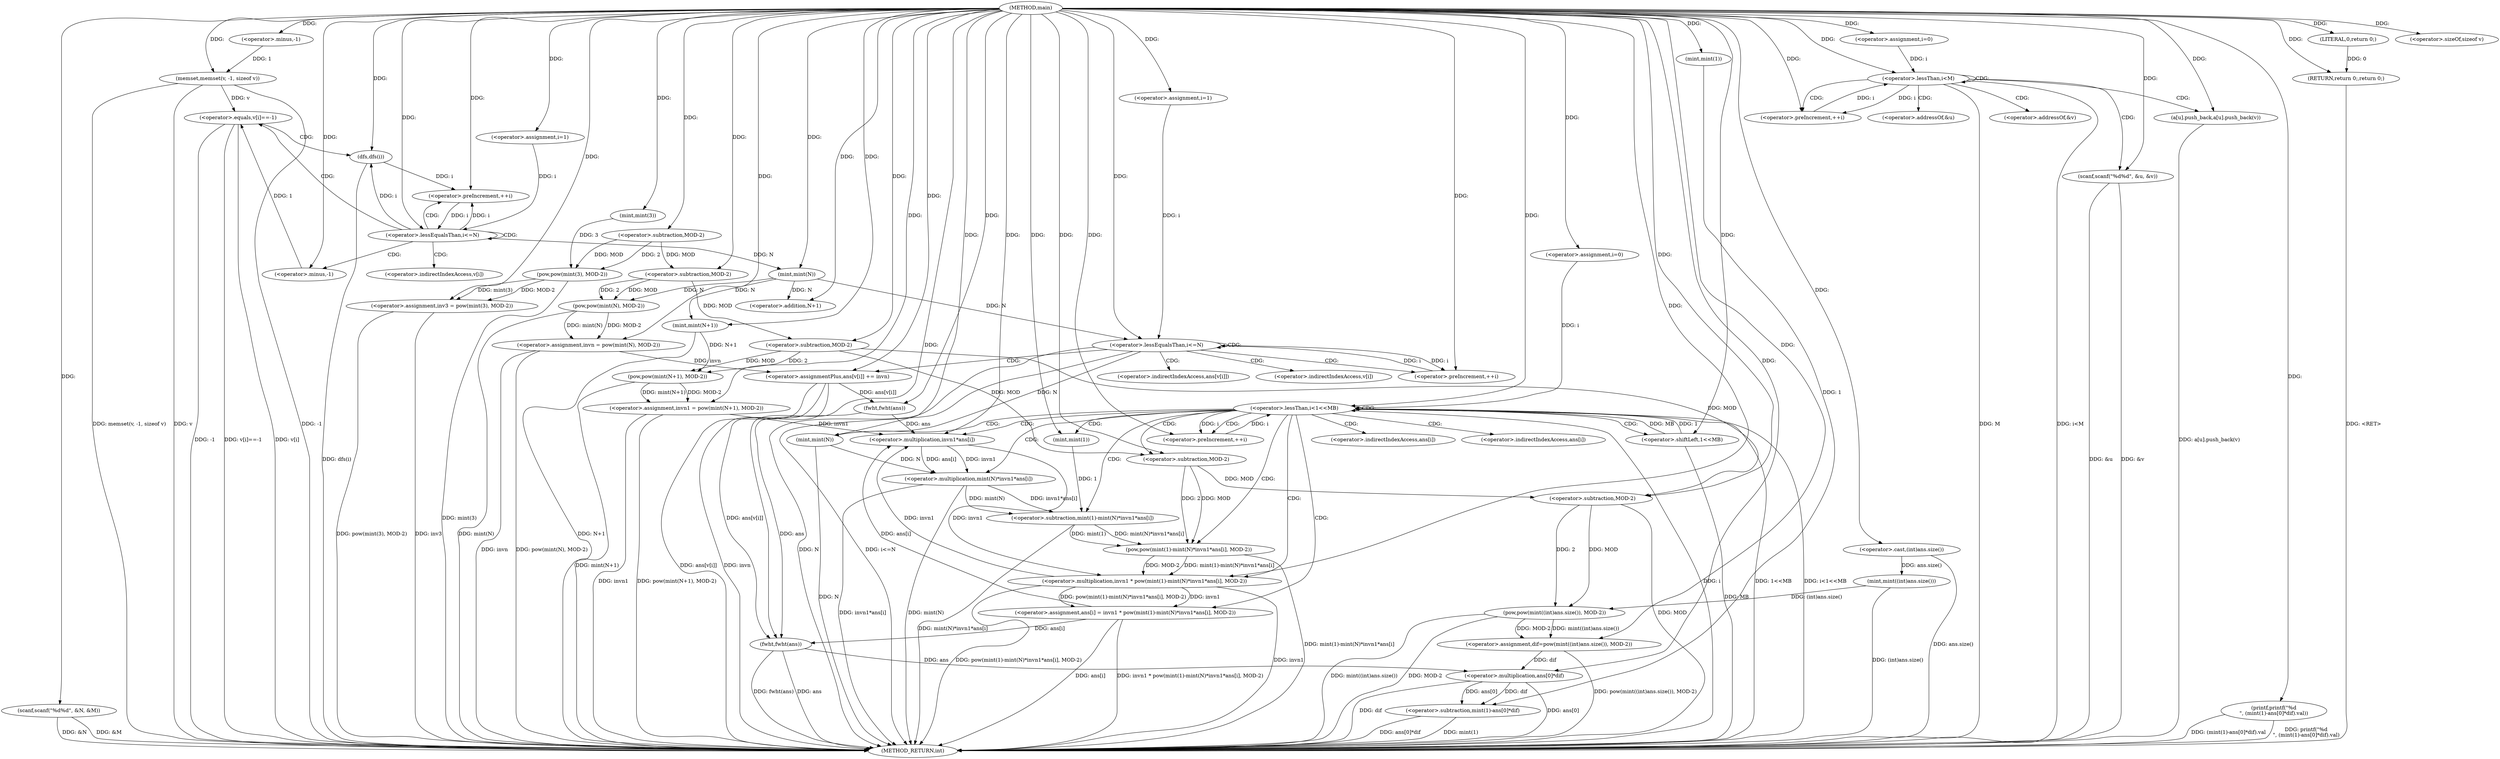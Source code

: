 digraph "main" {  
"1000384" [label = "(METHOD,main)" ]
"1000548" [label = "(METHOD_RETURN,int)" ]
"1000386" [label = "(scanf,scanf(\"%d%d\", &N, &M))" ]
"1000413" [label = "(memset,memset(v, -1, sizeof v))" ]
"1000440" [label = "(<operator>.assignment,inv3 = pow(mint(3), MOD-2))" ]
"1000449" [label = "(<operator>.assignment,invn = pow(mint(N), MOD-2))" ]
"1000458" [label = "(<operator>.assignment,invn1 = pow(mint(N+1), MOD-2))" ]
"1000485" [label = "(fwht,fwht(ans))" ]
"1000521" [label = "(fwht,fwht(ans))" ]
"1000524" [label = "(<operator>.assignment,dif=pow(mint((int)ans.size()), MOD-2))" ]
"1000534" [label = "(printf,printf(\"%d\n\", (mint(1)-ans[0]*dif).val))" ]
"1000546" [label = "(RETURN,return 0;,return 0;)" ]
"1000394" [label = "(<operator>.assignment,i=0)" ]
"1000397" [label = "(<operator>.lessThan,i<M)" ]
"1000400" [label = "(<operator>.preIncrement,++i)" ]
"1000421" [label = "(<operator>.assignment,i=1)" ]
"1000424" [label = "(<operator>.lessEqualsThan,i<=N)" ]
"1000427" [label = "(<operator>.preIncrement,++i)" ]
"1000470" [label = "(<operator>.assignment,i=1)" ]
"1000473" [label = "(<operator>.lessEqualsThan,i<=N)" ]
"1000476" [label = "(<operator>.preIncrement,++i)" ]
"1000478" [label = "(<operator>.assignmentPlus,ans[v[i]] += invn)" ]
"1000489" [label = "(<operator>.assignment,i=0)" ]
"1000492" [label = "(<operator>.lessThan,i<1<<MB)" ]
"1000497" [label = "(<operator>.preIncrement,++i)" ]
"1000547" [label = "(LITERAL,0,return 0;)" ]
"1000405" [label = "(scanf,scanf(\"%d%d\", &u, &v))" ]
"1000411" [label = "(a[u].push_back,a[u].push_back(v))" ]
"1000415" [label = "(<operator>.minus,-1)" ]
"1000417" [label = "(<operator>.sizeOf,sizeof v)" ]
"1000430" [label = "(<operator>.equals,v[i]==-1)" ]
"1000436" [label = "(dfs,dfs(i))" ]
"1000442" [label = "(pow,pow(mint(3), MOD-2))" ]
"1000451" [label = "(pow,pow(mint(N), MOD-2))" ]
"1000460" [label = "(pow,pow(mint(N+1), MOD-2))" ]
"1000500" [label = "(<operator>.assignment,ans[i] = invn1 * pow(mint(1)-mint(N)*invn1*ans[i], MOD-2))" ]
"1000526" [label = "(pow,pow(mint((int)ans.size()), MOD-2))" ]
"1000443" [label = "(mint,mint(3))" ]
"1000445" [label = "(<operator>.subtraction,MOD-2)" ]
"1000452" [label = "(mint,mint(N))" ]
"1000454" [label = "(<operator>.subtraction,MOD-2)" ]
"1000461" [label = "(mint,mint(N+1))" ]
"1000465" [label = "(<operator>.subtraction,MOD-2)" ]
"1000494" [label = "(<operator>.shiftLeft,1<<MB)" ]
"1000527" [label = "(mint,mint((int)ans.size()))" ]
"1000531" [label = "(<operator>.subtraction,MOD-2)" ]
"1000537" [label = "(<operator>.subtraction,mint(1)-ans[0]*dif)" ]
"1000434" [label = "(<operator>.minus,-1)" ]
"1000462" [label = "(<operator>.addition,N+1)" ]
"1000504" [label = "(<operator>.multiplication,invn1 * pow(mint(1)-mint(N)*invn1*ans[i], MOD-2))" ]
"1000528" [label = "(<operator>.cast,(int)ans.size())" ]
"1000538" [label = "(mint,mint(1))" ]
"1000540" [label = "(<operator>.multiplication,ans[0]*dif)" ]
"1000506" [label = "(pow,pow(mint(1)-mint(N)*invn1*ans[i], MOD-2))" ]
"1000507" [label = "(<operator>.subtraction,mint(1)-mint(N)*invn1*ans[i])" ]
"1000518" [label = "(<operator>.subtraction,MOD-2)" ]
"1000508" [label = "(mint,mint(1))" ]
"1000510" [label = "(<operator>.multiplication,mint(N)*invn1*ans[i])" ]
"1000511" [label = "(mint,mint(N))" ]
"1000513" [label = "(<operator>.multiplication,invn1*ans[i])" ]
"1000479" [label = "(<operator>.indirectIndexAccess,ans[v[i]])" ]
"1000407" [label = "(<operator>.addressOf,&u)" ]
"1000409" [label = "(<operator>.addressOf,&v)" ]
"1000431" [label = "(<operator>.indirectIndexAccess,v[i])" ]
"1000481" [label = "(<operator>.indirectIndexAccess,v[i])" ]
"1000501" [label = "(<operator>.indirectIndexAccess,ans[i])" ]
"1000515" [label = "(<operator>.indirectIndexAccess,ans[i])" ]
  "1000546" -> "1000548"  [ label = "DDG: <RET>"] 
  "1000386" -> "1000548"  [ label = "DDG: &N"] 
  "1000386" -> "1000548"  [ label = "DDG: &M"] 
  "1000397" -> "1000548"  [ label = "DDG: M"] 
  "1000397" -> "1000548"  [ label = "DDG: i<M"] 
  "1000413" -> "1000548"  [ label = "DDG: v"] 
  "1000413" -> "1000548"  [ label = "DDG: -1"] 
  "1000413" -> "1000548"  [ label = "DDG: memset(v, -1, sizeof v)"] 
  "1000440" -> "1000548"  [ label = "DDG: inv3"] 
  "1000442" -> "1000548"  [ label = "DDG: mint(3)"] 
  "1000440" -> "1000548"  [ label = "DDG: pow(mint(3), MOD-2)"] 
  "1000449" -> "1000548"  [ label = "DDG: invn"] 
  "1000451" -> "1000548"  [ label = "DDG: mint(N)"] 
  "1000449" -> "1000548"  [ label = "DDG: pow(mint(N), MOD-2)"] 
  "1000458" -> "1000548"  [ label = "DDG: invn1"] 
  "1000461" -> "1000548"  [ label = "DDG: N+1"] 
  "1000460" -> "1000548"  [ label = "DDG: mint(N+1)"] 
  "1000458" -> "1000548"  [ label = "DDG: pow(mint(N+1), MOD-2)"] 
  "1000473" -> "1000548"  [ label = "DDG: N"] 
  "1000473" -> "1000548"  [ label = "DDG: i<=N"] 
  "1000492" -> "1000548"  [ label = "DDG: i"] 
  "1000492" -> "1000548"  [ label = "DDG: 1<<MB"] 
  "1000492" -> "1000548"  [ label = "DDG: i<1<<MB"] 
  "1000521" -> "1000548"  [ label = "DDG: ans"] 
  "1000521" -> "1000548"  [ label = "DDG: fwht(ans)"] 
  "1000528" -> "1000548"  [ label = "DDG: ans.size()"] 
  "1000527" -> "1000548"  [ label = "DDG: (int)ans.size()"] 
  "1000526" -> "1000548"  [ label = "DDG: mint((int)ans.size())"] 
  "1000531" -> "1000548"  [ label = "DDG: MOD"] 
  "1000526" -> "1000548"  [ label = "DDG: MOD-2"] 
  "1000524" -> "1000548"  [ label = "DDG: pow(mint((int)ans.size()), MOD-2)"] 
  "1000537" -> "1000548"  [ label = "DDG: mint(1)"] 
  "1000540" -> "1000548"  [ label = "DDG: ans[0]"] 
  "1000540" -> "1000548"  [ label = "DDG: dif"] 
  "1000537" -> "1000548"  [ label = "DDG: ans[0]*dif"] 
  "1000534" -> "1000548"  [ label = "DDG: (mint(1)-ans[0]*dif).val"] 
  "1000534" -> "1000548"  [ label = "DDG: printf(\"%d\n\", (mint(1)-ans[0]*dif).val)"] 
  "1000500" -> "1000548"  [ label = "DDG: ans[i]"] 
  "1000504" -> "1000548"  [ label = "DDG: invn1"] 
  "1000511" -> "1000548"  [ label = "DDG: N"] 
  "1000510" -> "1000548"  [ label = "DDG: mint(N)"] 
  "1000510" -> "1000548"  [ label = "DDG: invn1*ans[i]"] 
  "1000507" -> "1000548"  [ label = "DDG: mint(N)*invn1*ans[i]"] 
  "1000506" -> "1000548"  [ label = "DDG: mint(1)-mint(N)*invn1*ans[i]"] 
  "1000504" -> "1000548"  [ label = "DDG: pow(mint(1)-mint(N)*invn1*ans[i], MOD-2)"] 
  "1000500" -> "1000548"  [ label = "DDG: invn1 * pow(mint(1)-mint(N)*invn1*ans[i], MOD-2)"] 
  "1000478" -> "1000548"  [ label = "DDG: ans[v[i]]"] 
  "1000478" -> "1000548"  [ label = "DDG: invn"] 
  "1000430" -> "1000548"  [ label = "DDG: v[i]"] 
  "1000430" -> "1000548"  [ label = "DDG: -1"] 
  "1000430" -> "1000548"  [ label = "DDG: v[i]==-1"] 
  "1000436" -> "1000548"  [ label = "DDG: dfs(i)"] 
  "1000405" -> "1000548"  [ label = "DDG: &u"] 
  "1000405" -> "1000548"  [ label = "DDG: &v"] 
  "1000411" -> "1000548"  [ label = "DDG: a[u].push_back(v)"] 
  "1000494" -> "1000548"  [ label = "DDG: MB"] 
  "1000384" -> "1000386"  [ label = "DDG: "] 
  "1000442" -> "1000440"  [ label = "DDG: mint(3)"] 
  "1000442" -> "1000440"  [ label = "DDG: MOD-2"] 
  "1000451" -> "1000449"  [ label = "DDG: mint(N)"] 
  "1000451" -> "1000449"  [ label = "DDG: MOD-2"] 
  "1000460" -> "1000458"  [ label = "DDG: mint(N+1)"] 
  "1000460" -> "1000458"  [ label = "DDG: MOD-2"] 
  "1000526" -> "1000524"  [ label = "DDG: MOD-2"] 
  "1000526" -> "1000524"  [ label = "DDG: mint((int)ans.size())"] 
  "1000547" -> "1000546"  [ label = "DDG: 0"] 
  "1000384" -> "1000546"  [ label = "DDG: "] 
  "1000384" -> "1000394"  [ label = "DDG: "] 
  "1000384" -> "1000413"  [ label = "DDG: "] 
  "1000415" -> "1000413"  [ label = "DDG: 1"] 
  "1000384" -> "1000421"  [ label = "DDG: "] 
  "1000384" -> "1000440"  [ label = "DDG: "] 
  "1000384" -> "1000449"  [ label = "DDG: "] 
  "1000384" -> "1000458"  [ label = "DDG: "] 
  "1000384" -> "1000470"  [ label = "DDG: "] 
  "1000449" -> "1000478"  [ label = "DDG: invn"] 
  "1000384" -> "1000478"  [ label = "DDG: "] 
  "1000478" -> "1000485"  [ label = "DDG: ans[v[i]]"] 
  "1000384" -> "1000485"  [ label = "DDG: "] 
  "1000384" -> "1000489"  [ label = "DDG: "] 
  "1000485" -> "1000521"  [ label = "DDG: ans"] 
  "1000500" -> "1000521"  [ label = "DDG: ans[i]"] 
  "1000478" -> "1000521"  [ label = "DDG: ans[v[i]]"] 
  "1000384" -> "1000521"  [ label = "DDG: "] 
  "1000384" -> "1000524"  [ label = "DDG: "] 
  "1000384" -> "1000534"  [ label = "DDG: "] 
  "1000384" -> "1000547"  [ label = "DDG: "] 
  "1000394" -> "1000397"  [ label = "DDG: i"] 
  "1000400" -> "1000397"  [ label = "DDG: i"] 
  "1000384" -> "1000397"  [ label = "DDG: "] 
  "1000397" -> "1000400"  [ label = "DDG: i"] 
  "1000384" -> "1000400"  [ label = "DDG: "] 
  "1000384" -> "1000405"  [ label = "DDG: "] 
  "1000384" -> "1000415"  [ label = "DDG: "] 
  "1000384" -> "1000417"  [ label = "DDG: "] 
  "1000421" -> "1000424"  [ label = "DDG: i"] 
  "1000427" -> "1000424"  [ label = "DDG: i"] 
  "1000384" -> "1000424"  [ label = "DDG: "] 
  "1000424" -> "1000427"  [ label = "DDG: i"] 
  "1000436" -> "1000427"  [ label = "DDG: i"] 
  "1000384" -> "1000427"  [ label = "DDG: "] 
  "1000443" -> "1000442"  [ label = "DDG: 3"] 
  "1000445" -> "1000442"  [ label = "DDG: MOD"] 
  "1000445" -> "1000442"  [ label = "DDG: 2"] 
  "1000452" -> "1000451"  [ label = "DDG: N"] 
  "1000454" -> "1000451"  [ label = "DDG: MOD"] 
  "1000454" -> "1000451"  [ label = "DDG: 2"] 
  "1000461" -> "1000460"  [ label = "DDG: N+1"] 
  "1000465" -> "1000460"  [ label = "DDG: 2"] 
  "1000465" -> "1000460"  [ label = "DDG: MOD"] 
  "1000470" -> "1000473"  [ label = "DDG: i"] 
  "1000476" -> "1000473"  [ label = "DDG: i"] 
  "1000384" -> "1000473"  [ label = "DDG: "] 
  "1000452" -> "1000473"  [ label = "DDG: N"] 
  "1000473" -> "1000476"  [ label = "DDG: i"] 
  "1000384" -> "1000476"  [ label = "DDG: "] 
  "1000489" -> "1000492"  [ label = "DDG: i"] 
  "1000497" -> "1000492"  [ label = "DDG: i"] 
  "1000384" -> "1000492"  [ label = "DDG: "] 
  "1000494" -> "1000492"  [ label = "DDG: MB"] 
  "1000494" -> "1000492"  [ label = "DDG: 1"] 
  "1000492" -> "1000497"  [ label = "DDG: i"] 
  "1000384" -> "1000497"  [ label = "DDG: "] 
  "1000504" -> "1000500"  [ label = "DDG: invn1"] 
  "1000504" -> "1000500"  [ label = "DDG: pow(mint(1)-mint(N)*invn1*ans[i], MOD-2)"] 
  "1000527" -> "1000526"  [ label = "DDG: (int)ans.size()"] 
  "1000531" -> "1000526"  [ label = "DDG: MOD"] 
  "1000531" -> "1000526"  [ label = "DDG: 2"] 
  "1000384" -> "1000411"  [ label = "DDG: "] 
  "1000413" -> "1000430"  [ label = "DDG: v"] 
  "1000434" -> "1000430"  [ label = "DDG: 1"] 
  "1000424" -> "1000436"  [ label = "DDG: i"] 
  "1000384" -> "1000436"  [ label = "DDG: "] 
  "1000384" -> "1000443"  [ label = "DDG: "] 
  "1000384" -> "1000445"  [ label = "DDG: "] 
  "1000424" -> "1000452"  [ label = "DDG: N"] 
  "1000384" -> "1000452"  [ label = "DDG: "] 
  "1000445" -> "1000454"  [ label = "DDG: MOD"] 
  "1000384" -> "1000454"  [ label = "DDG: "] 
  "1000384" -> "1000461"  [ label = "DDG: "] 
  "1000452" -> "1000461"  [ label = "DDG: N"] 
  "1000454" -> "1000465"  [ label = "DDG: MOD"] 
  "1000384" -> "1000465"  [ label = "DDG: "] 
  "1000384" -> "1000494"  [ label = "DDG: "] 
  "1000528" -> "1000527"  [ label = "DDG: ans.size()"] 
  "1000465" -> "1000531"  [ label = "DDG: MOD"] 
  "1000518" -> "1000531"  [ label = "DDG: MOD"] 
  "1000384" -> "1000531"  [ label = "DDG: "] 
  "1000538" -> "1000537"  [ label = "DDG: 1"] 
  "1000540" -> "1000537"  [ label = "DDG: dif"] 
  "1000540" -> "1000537"  [ label = "DDG: ans[0]"] 
  "1000384" -> "1000434"  [ label = "DDG: "] 
  "1000452" -> "1000462"  [ label = "DDG: N"] 
  "1000384" -> "1000462"  [ label = "DDG: "] 
  "1000513" -> "1000504"  [ label = "DDG: invn1"] 
  "1000384" -> "1000504"  [ label = "DDG: "] 
  "1000506" -> "1000504"  [ label = "DDG: MOD-2"] 
  "1000506" -> "1000504"  [ label = "DDG: mint(1)-mint(N)*invn1*ans[i]"] 
  "1000384" -> "1000528"  [ label = "DDG: "] 
  "1000384" -> "1000538"  [ label = "DDG: "] 
  "1000521" -> "1000540"  [ label = "DDG: ans"] 
  "1000524" -> "1000540"  [ label = "DDG: dif"] 
  "1000384" -> "1000540"  [ label = "DDG: "] 
  "1000507" -> "1000506"  [ label = "DDG: mint(1)"] 
  "1000507" -> "1000506"  [ label = "DDG: mint(N)*invn1*ans[i]"] 
  "1000518" -> "1000506"  [ label = "DDG: 2"] 
  "1000518" -> "1000506"  [ label = "DDG: MOD"] 
  "1000508" -> "1000507"  [ label = "DDG: 1"] 
  "1000510" -> "1000507"  [ label = "DDG: mint(N)"] 
  "1000510" -> "1000507"  [ label = "DDG: invn1*ans[i]"] 
  "1000465" -> "1000518"  [ label = "DDG: MOD"] 
  "1000384" -> "1000518"  [ label = "DDG: "] 
  "1000384" -> "1000508"  [ label = "DDG: "] 
  "1000511" -> "1000510"  [ label = "DDG: N"] 
  "1000513" -> "1000510"  [ label = "DDG: invn1"] 
  "1000513" -> "1000510"  [ label = "DDG: ans[i]"] 
  "1000473" -> "1000511"  [ label = "DDG: N"] 
  "1000384" -> "1000511"  [ label = "DDG: "] 
  "1000458" -> "1000513"  [ label = "DDG: invn1"] 
  "1000504" -> "1000513"  [ label = "DDG: invn1"] 
  "1000384" -> "1000513"  [ label = "DDG: "] 
  "1000485" -> "1000513"  [ label = "DDG: ans"] 
  "1000500" -> "1000513"  [ label = "DDG: ans[i]"] 
  "1000397" -> "1000397"  [ label = "CDG: "] 
  "1000397" -> "1000409"  [ label = "CDG: "] 
  "1000397" -> "1000400"  [ label = "CDG: "] 
  "1000397" -> "1000407"  [ label = "CDG: "] 
  "1000397" -> "1000405"  [ label = "CDG: "] 
  "1000397" -> "1000411"  [ label = "CDG: "] 
  "1000424" -> "1000427"  [ label = "CDG: "] 
  "1000424" -> "1000430"  [ label = "CDG: "] 
  "1000424" -> "1000431"  [ label = "CDG: "] 
  "1000424" -> "1000424"  [ label = "CDG: "] 
  "1000424" -> "1000434"  [ label = "CDG: "] 
  "1000473" -> "1000473"  [ label = "CDG: "] 
  "1000473" -> "1000479"  [ label = "CDG: "] 
  "1000473" -> "1000478"  [ label = "CDG: "] 
  "1000473" -> "1000476"  [ label = "CDG: "] 
  "1000473" -> "1000481"  [ label = "CDG: "] 
  "1000492" -> "1000508"  [ label = "CDG: "] 
  "1000492" -> "1000494"  [ label = "CDG: "] 
  "1000492" -> "1000513"  [ label = "CDG: "] 
  "1000492" -> "1000500"  [ label = "CDG: "] 
  "1000492" -> "1000504"  [ label = "CDG: "] 
  "1000492" -> "1000518"  [ label = "CDG: "] 
  "1000492" -> "1000497"  [ label = "CDG: "] 
  "1000492" -> "1000506"  [ label = "CDG: "] 
  "1000492" -> "1000492"  [ label = "CDG: "] 
  "1000492" -> "1000501"  [ label = "CDG: "] 
  "1000492" -> "1000510"  [ label = "CDG: "] 
  "1000492" -> "1000515"  [ label = "CDG: "] 
  "1000492" -> "1000507"  [ label = "CDG: "] 
  "1000492" -> "1000511"  [ label = "CDG: "] 
  "1000430" -> "1000436"  [ label = "CDG: "] 
}
